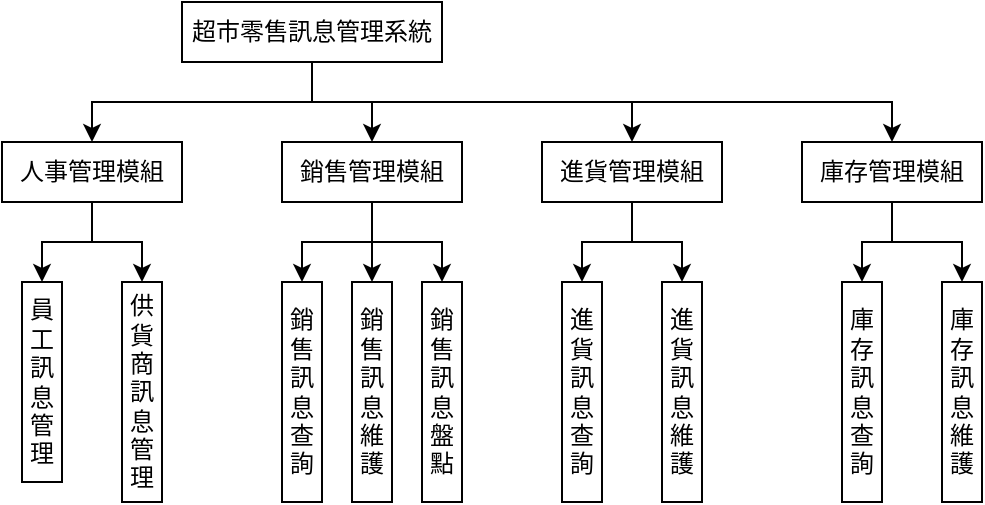 <mxfile version="22.1.15" type="github">
  <diagram name="第 1 页" id="aLotpcFQJxHii2gM4ax4">
    <mxGraphModel dx="1019" dy="536" grid="1" gridSize="10" guides="1" tooltips="1" connect="1" arrows="1" fold="1" page="1" pageScale="1" pageWidth="2339" pageHeight="3300" math="0" shadow="0">
      <root>
        <mxCell id="0" />
        <mxCell id="1" parent="0" />
        <mxCell id="5-dRgEC9raEy0IZ-sgJd-1" value="超市零售訊息管理系統" style="rounded=0;whiteSpace=wrap;html=1;" vertex="1" parent="1">
          <mxGeometry x="360" y="200" width="130" height="30" as="geometry" />
        </mxCell>
        <mxCell id="5-dRgEC9raEy0IZ-sgJd-2" value="人事管理模組" style="rounded=0;whiteSpace=wrap;html=1;" vertex="1" parent="1">
          <mxGeometry x="270" y="270" width="90" height="30" as="geometry" />
        </mxCell>
        <mxCell id="5-dRgEC9raEy0IZ-sgJd-3" value="銷售管理模組" style="rounded=0;whiteSpace=wrap;html=1;" vertex="1" parent="1">
          <mxGeometry x="410" y="270" width="90" height="30" as="geometry" />
        </mxCell>
        <mxCell id="5-dRgEC9raEy0IZ-sgJd-25" value="進貨管理模組" style="rounded=0;whiteSpace=wrap;html=1;" vertex="1" parent="1">
          <mxGeometry x="540" y="270" width="90" height="30" as="geometry" />
        </mxCell>
        <mxCell id="5-dRgEC9raEy0IZ-sgJd-26" value="" style="endArrow=classic;html=1;rounded=0;exitX=0.5;exitY=1;exitDx=0;exitDy=0;entryX=0.5;entryY=0;entryDx=0;entryDy=0;edgeStyle=orthogonalEdgeStyle;" edge="1" parent="1" source="5-dRgEC9raEy0IZ-sgJd-1" target="5-dRgEC9raEy0IZ-sgJd-2">
          <mxGeometry width="50" height="50" relative="1" as="geometry">
            <mxPoint x="500" y="330" as="sourcePoint" />
            <mxPoint x="550" y="280" as="targetPoint" />
          </mxGeometry>
        </mxCell>
        <mxCell id="5-dRgEC9raEy0IZ-sgJd-27" value="" style="endArrow=classic;html=1;rounded=0;exitX=0.5;exitY=1;exitDx=0;exitDy=0;edgeStyle=orthogonalEdgeStyle;" edge="1" parent="1" source="5-dRgEC9raEy0IZ-sgJd-1" target="5-dRgEC9raEy0IZ-sgJd-3">
          <mxGeometry width="50" height="50" relative="1" as="geometry">
            <mxPoint x="435" y="240" as="sourcePoint" />
            <mxPoint x="325" y="280" as="targetPoint" />
          </mxGeometry>
        </mxCell>
        <mxCell id="5-dRgEC9raEy0IZ-sgJd-28" value="" style="endArrow=classic;html=1;rounded=0;exitX=0.5;exitY=1;exitDx=0;exitDy=0;edgeStyle=orthogonalEdgeStyle;entryX=0.5;entryY=0;entryDx=0;entryDy=0;" edge="1" parent="1" source="5-dRgEC9raEy0IZ-sgJd-1" target="5-dRgEC9raEy0IZ-sgJd-25">
          <mxGeometry width="50" height="50" relative="1" as="geometry">
            <mxPoint x="435" y="240" as="sourcePoint" />
            <mxPoint x="465" y="280" as="targetPoint" />
          </mxGeometry>
        </mxCell>
        <mxCell id="5-dRgEC9raEy0IZ-sgJd-29" value="庫存管理模組" style="rounded=0;whiteSpace=wrap;html=1;" vertex="1" parent="1">
          <mxGeometry x="670" y="270" width="90" height="30" as="geometry" />
        </mxCell>
        <mxCell id="5-dRgEC9raEy0IZ-sgJd-30" value="" style="endArrow=classic;html=1;rounded=0;exitX=0.5;exitY=1;exitDx=0;exitDy=0;edgeStyle=orthogonalEdgeStyle;entryX=0.5;entryY=0;entryDx=0;entryDy=0;" edge="1" parent="1" source="5-dRgEC9raEy0IZ-sgJd-1" target="5-dRgEC9raEy0IZ-sgJd-29">
          <mxGeometry width="50" height="50" relative="1" as="geometry">
            <mxPoint x="435" y="240" as="sourcePoint" />
            <mxPoint x="595" y="280" as="targetPoint" />
          </mxGeometry>
        </mxCell>
        <mxCell id="5-dRgEC9raEy0IZ-sgJd-31" value="員工訊息管理" style="rounded=0;whiteSpace=wrap;html=1;" vertex="1" parent="1">
          <mxGeometry x="280" y="340" width="20" height="100" as="geometry" />
        </mxCell>
        <mxCell id="5-dRgEC9raEy0IZ-sgJd-32" value="供貨商訊息管理" style="rounded=0;whiteSpace=wrap;html=1;" vertex="1" parent="1">
          <mxGeometry x="330" y="340" width="20" height="110" as="geometry" />
        </mxCell>
        <mxCell id="5-dRgEC9raEy0IZ-sgJd-33" value="銷售訊息查詢" style="rounded=0;whiteSpace=wrap;html=1;" vertex="1" parent="1">
          <mxGeometry x="410" y="340" width="20" height="110" as="geometry" />
        </mxCell>
        <mxCell id="5-dRgEC9raEy0IZ-sgJd-34" value="銷售訊息維護" style="rounded=0;whiteSpace=wrap;html=1;" vertex="1" parent="1">
          <mxGeometry x="445" y="340" width="20" height="110" as="geometry" />
        </mxCell>
        <mxCell id="5-dRgEC9raEy0IZ-sgJd-35" value="銷售訊息盤點" style="rounded=0;whiteSpace=wrap;html=1;" vertex="1" parent="1">
          <mxGeometry x="480" y="340" width="20" height="110" as="geometry" />
        </mxCell>
        <mxCell id="5-dRgEC9raEy0IZ-sgJd-36" value="進貨訊息查詢" style="rounded=0;whiteSpace=wrap;html=1;" vertex="1" parent="1">
          <mxGeometry x="550" y="340" width="20" height="110" as="geometry" />
        </mxCell>
        <mxCell id="5-dRgEC9raEy0IZ-sgJd-37" value="進貨訊息維護" style="rounded=0;whiteSpace=wrap;html=1;" vertex="1" parent="1">
          <mxGeometry x="600" y="340" width="20" height="110" as="geometry" />
        </mxCell>
        <mxCell id="5-dRgEC9raEy0IZ-sgJd-38" value="庫存訊息查詢" style="rounded=0;whiteSpace=wrap;html=1;" vertex="1" parent="1">
          <mxGeometry x="690" y="340" width="20" height="110" as="geometry" />
        </mxCell>
        <mxCell id="5-dRgEC9raEy0IZ-sgJd-39" value="庫存訊息維護" style="rounded=0;whiteSpace=wrap;html=1;" vertex="1" parent="1">
          <mxGeometry x="740" y="340" width="20" height="110" as="geometry" />
        </mxCell>
        <mxCell id="5-dRgEC9raEy0IZ-sgJd-40" value="" style="endArrow=classic;html=1;rounded=0;exitX=0.5;exitY=1;exitDx=0;exitDy=0;entryX=0.5;entryY=0;entryDx=0;entryDy=0;edgeStyle=orthogonalEdgeStyle;" edge="1" parent="1" source="5-dRgEC9raEy0IZ-sgJd-2" target="5-dRgEC9raEy0IZ-sgJd-31">
          <mxGeometry width="50" height="50" relative="1" as="geometry">
            <mxPoint x="435" y="240" as="sourcePoint" />
            <mxPoint x="325" y="280" as="targetPoint" />
          </mxGeometry>
        </mxCell>
        <mxCell id="5-dRgEC9raEy0IZ-sgJd-41" value="" style="endArrow=classic;html=1;rounded=0;exitX=0.5;exitY=1;exitDx=0;exitDy=0;entryX=0.5;entryY=0;entryDx=0;entryDy=0;edgeStyle=orthogonalEdgeStyle;" edge="1" parent="1" source="5-dRgEC9raEy0IZ-sgJd-2" target="5-dRgEC9raEy0IZ-sgJd-32">
          <mxGeometry width="50" height="50" relative="1" as="geometry">
            <mxPoint x="325" y="310" as="sourcePoint" />
            <mxPoint x="300" y="350" as="targetPoint" />
          </mxGeometry>
        </mxCell>
        <mxCell id="5-dRgEC9raEy0IZ-sgJd-42" value="" style="endArrow=classic;html=1;rounded=0;exitX=0.5;exitY=1;exitDx=0;exitDy=0;entryX=0.5;entryY=0;entryDx=0;entryDy=0;edgeStyle=orthogonalEdgeStyle;" edge="1" parent="1" source="5-dRgEC9raEy0IZ-sgJd-3" target="5-dRgEC9raEy0IZ-sgJd-33">
          <mxGeometry width="50" height="50" relative="1" as="geometry">
            <mxPoint x="325" y="310" as="sourcePoint" />
            <mxPoint x="350" y="350" as="targetPoint" />
          </mxGeometry>
        </mxCell>
        <mxCell id="5-dRgEC9raEy0IZ-sgJd-43" value="" style="endArrow=classic;html=1;rounded=0;exitX=0.5;exitY=1;exitDx=0;exitDy=0;entryX=0.5;entryY=0;entryDx=0;entryDy=0;edgeStyle=orthogonalEdgeStyle;" edge="1" parent="1" source="5-dRgEC9raEy0IZ-sgJd-3" target="5-dRgEC9raEy0IZ-sgJd-34">
          <mxGeometry width="50" height="50" relative="1" as="geometry">
            <mxPoint x="465" y="310" as="sourcePoint" />
            <mxPoint x="430" y="350" as="targetPoint" />
          </mxGeometry>
        </mxCell>
        <mxCell id="5-dRgEC9raEy0IZ-sgJd-44" value="" style="endArrow=classic;html=1;rounded=0;exitX=0.5;exitY=1;exitDx=0;exitDy=0;entryX=0.5;entryY=0;entryDx=0;entryDy=0;edgeStyle=orthogonalEdgeStyle;" edge="1" parent="1" source="5-dRgEC9raEy0IZ-sgJd-3" target="5-dRgEC9raEy0IZ-sgJd-35">
          <mxGeometry width="50" height="50" relative="1" as="geometry">
            <mxPoint x="475" y="320" as="sourcePoint" />
            <mxPoint x="440" y="360" as="targetPoint" />
          </mxGeometry>
        </mxCell>
        <mxCell id="5-dRgEC9raEy0IZ-sgJd-45" value="" style="endArrow=classic;html=1;rounded=0;exitX=0.5;exitY=1;exitDx=0;exitDy=0;entryX=0.5;entryY=0;entryDx=0;entryDy=0;edgeStyle=orthogonalEdgeStyle;" edge="1" parent="1" source="5-dRgEC9raEy0IZ-sgJd-25" target="5-dRgEC9raEy0IZ-sgJd-36">
          <mxGeometry width="50" height="50" relative="1" as="geometry">
            <mxPoint x="485" y="330" as="sourcePoint" />
            <mxPoint x="450" y="370" as="targetPoint" />
          </mxGeometry>
        </mxCell>
        <mxCell id="5-dRgEC9raEy0IZ-sgJd-46" value="" style="endArrow=classic;html=1;rounded=0;exitX=0.5;exitY=1;exitDx=0;exitDy=0;entryX=0.5;entryY=0;entryDx=0;entryDy=0;edgeStyle=orthogonalEdgeStyle;" edge="1" parent="1" source="5-dRgEC9raEy0IZ-sgJd-25" target="5-dRgEC9raEy0IZ-sgJd-37">
          <mxGeometry width="50" height="50" relative="1" as="geometry">
            <mxPoint x="595" y="310" as="sourcePoint" />
            <mxPoint x="570" y="350" as="targetPoint" />
          </mxGeometry>
        </mxCell>
        <mxCell id="5-dRgEC9raEy0IZ-sgJd-47" value="" style="endArrow=classic;html=1;rounded=0;exitX=0.5;exitY=1;exitDx=0;exitDy=0;entryX=0.5;entryY=0;entryDx=0;entryDy=0;edgeStyle=orthogonalEdgeStyle;" edge="1" parent="1" source="5-dRgEC9raEy0IZ-sgJd-29" target="5-dRgEC9raEy0IZ-sgJd-38">
          <mxGeometry width="50" height="50" relative="1" as="geometry">
            <mxPoint x="595" y="310" as="sourcePoint" />
            <mxPoint x="620" y="350" as="targetPoint" />
          </mxGeometry>
        </mxCell>
        <mxCell id="5-dRgEC9raEy0IZ-sgJd-48" value="" style="endArrow=classic;html=1;rounded=0;exitX=0.5;exitY=1;exitDx=0;exitDy=0;entryX=0.5;entryY=0;entryDx=0;entryDy=0;edgeStyle=orthogonalEdgeStyle;" edge="1" parent="1" source="5-dRgEC9raEy0IZ-sgJd-29" target="5-dRgEC9raEy0IZ-sgJd-39">
          <mxGeometry width="50" height="50" relative="1" as="geometry">
            <mxPoint x="725" y="310" as="sourcePoint" />
            <mxPoint x="710" y="350" as="targetPoint" />
          </mxGeometry>
        </mxCell>
      </root>
    </mxGraphModel>
  </diagram>
</mxfile>
